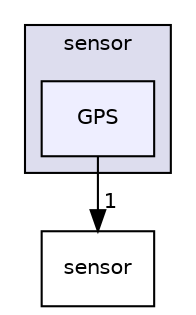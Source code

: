 digraph "/root/scrimmage/scrimmage/include/scrimmage/plugins/sensor/GPS" {
  compound=true
  node [ fontsize="10", fontname="Helvetica"];
  edge [ labelfontsize="10", labelfontname="Helvetica"];
  subgraph clusterdir_000479e1305f0edebbccb6008dd63eeb {
    graph [ bgcolor="#ddddee", pencolor="black", label="sensor" fontname="Helvetica", fontsize="10", URL="dir_000479e1305f0edebbccb6008dd63eeb.html"]
  dir_f54a09de94b30e6209358daea2731f38 [shape=box, label="GPS", style="filled", fillcolor="#eeeeff", pencolor="black", URL="dir_f54a09de94b30e6209358daea2731f38.html"];
  }
  dir_e87096b61398b9a30229e95697b76c91 [shape=box label="sensor" URL="dir_e87096b61398b9a30229e95697b76c91.html"];
  dir_f54a09de94b30e6209358daea2731f38->dir_e87096b61398b9a30229e95697b76c91 [headlabel="1", labeldistance=1.5 headhref="dir_000135_000150.html"];
}
